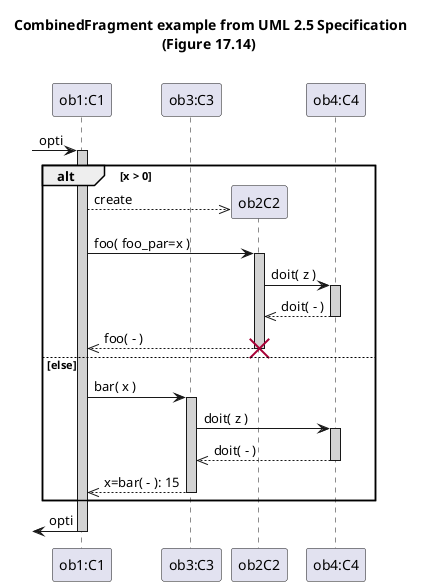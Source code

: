 @startuml

title
  CombinedFragment example from UML 2.5 Specification
 (Figure 17.14)

end title


participant "ob1:C1" as ob1c1 order 1
participant "ob3:C3" as ob3c3 order 10
participant "ob4:C4" as ob4c4 order 40


[->ob1c1: opti

activate ob1c1 #lightGray

alt x > 0

create ob2C2 order 20
ob1c1-->>ob2C2: create

ob1c1->ob2C2: foo( foo_par=x )
activate ob2C2 #lightGray

ob2C2->ob4c4: doit( z )
activate ob4c4 #lightGray
ob4c4-->>ob2C2: doit( - )
deactivate ob4c4

ob2C2-->>ob1c1: foo( - )
deactivate ob2C2
destroy ob2C2

else else

ob1c1->ob3c3: bar( x )
activate ob3c3 #lightGray

ob3c3->ob4c4: doit( z )
activate ob4c4 #lightGray
ob4c4-->>ob3c3: doit( - )
deactivate ob4c4

ob3c3-->>ob1c1: x=bar( - ): 15
deactivate ob3c3

end alt

ob1c1->[: opti

deactivate ob1c1

@enduml
